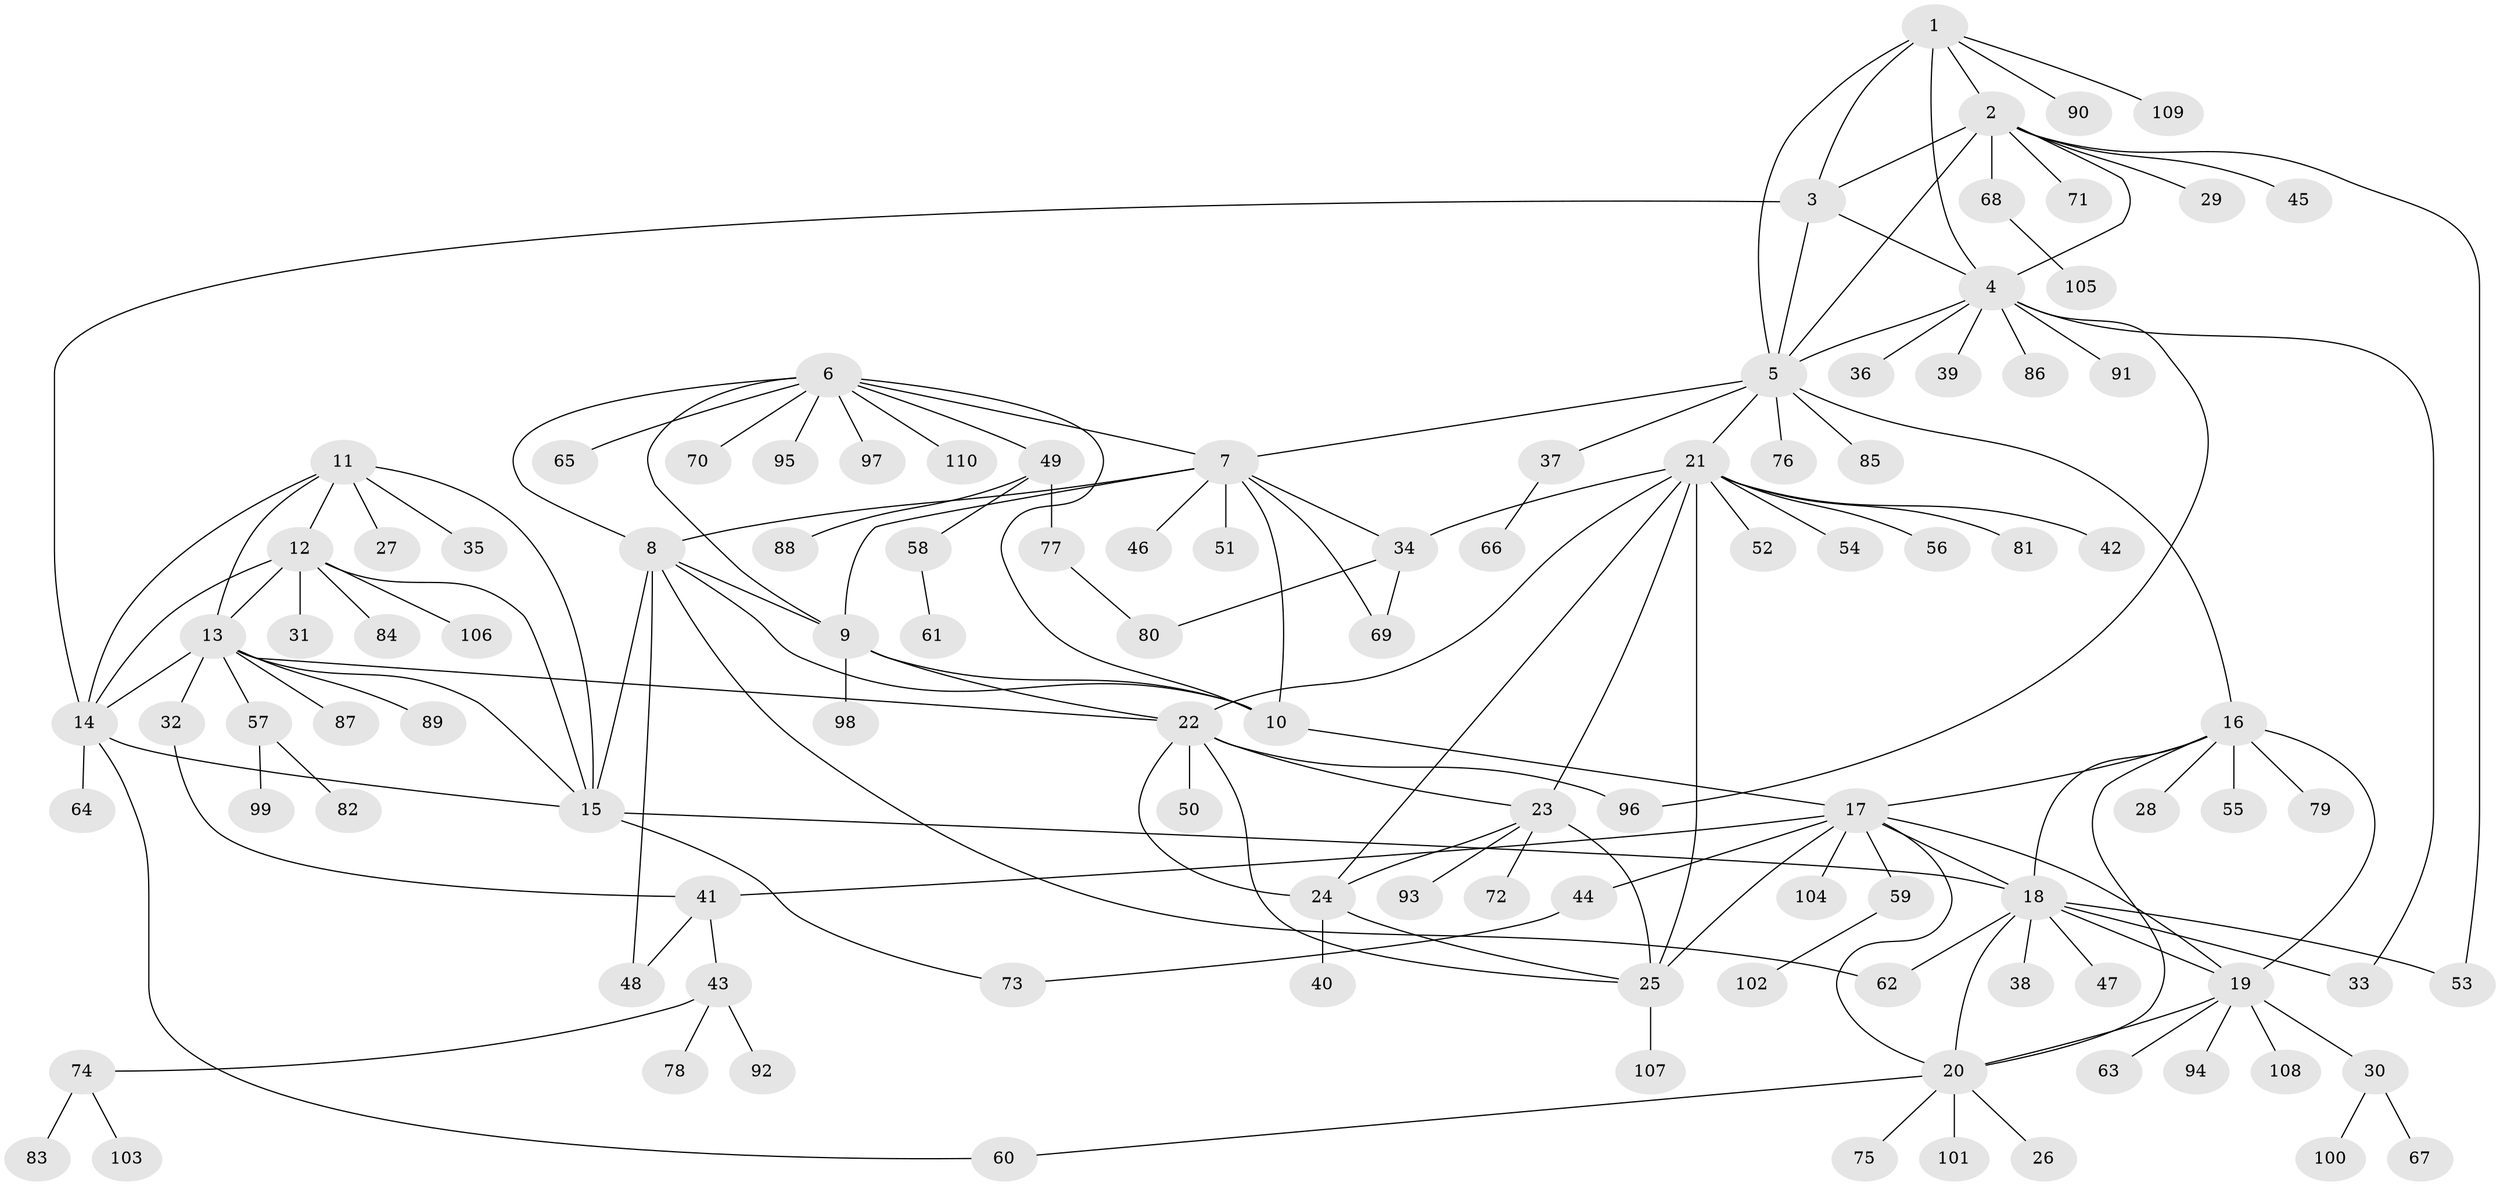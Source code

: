 // Generated by graph-tools (version 1.1) at 2025/37/03/09/25 02:37:28]
// undirected, 110 vertices, 156 edges
graph export_dot {
graph [start="1"]
  node [color=gray90,style=filled];
  1;
  2;
  3;
  4;
  5;
  6;
  7;
  8;
  9;
  10;
  11;
  12;
  13;
  14;
  15;
  16;
  17;
  18;
  19;
  20;
  21;
  22;
  23;
  24;
  25;
  26;
  27;
  28;
  29;
  30;
  31;
  32;
  33;
  34;
  35;
  36;
  37;
  38;
  39;
  40;
  41;
  42;
  43;
  44;
  45;
  46;
  47;
  48;
  49;
  50;
  51;
  52;
  53;
  54;
  55;
  56;
  57;
  58;
  59;
  60;
  61;
  62;
  63;
  64;
  65;
  66;
  67;
  68;
  69;
  70;
  71;
  72;
  73;
  74;
  75;
  76;
  77;
  78;
  79;
  80;
  81;
  82;
  83;
  84;
  85;
  86;
  87;
  88;
  89;
  90;
  91;
  92;
  93;
  94;
  95;
  96;
  97;
  98;
  99;
  100;
  101;
  102;
  103;
  104;
  105;
  106;
  107;
  108;
  109;
  110;
  1 -- 2;
  1 -- 3;
  1 -- 4;
  1 -- 5;
  1 -- 90;
  1 -- 109;
  2 -- 3;
  2 -- 4;
  2 -- 5;
  2 -- 29;
  2 -- 45;
  2 -- 53;
  2 -- 68;
  2 -- 71;
  3 -- 4;
  3 -- 5;
  3 -- 14;
  4 -- 5;
  4 -- 33;
  4 -- 36;
  4 -- 39;
  4 -- 86;
  4 -- 91;
  4 -- 96;
  5 -- 7;
  5 -- 16;
  5 -- 21;
  5 -- 37;
  5 -- 76;
  5 -- 85;
  6 -- 7;
  6 -- 8;
  6 -- 9;
  6 -- 10;
  6 -- 49;
  6 -- 65;
  6 -- 70;
  6 -- 95;
  6 -- 97;
  6 -- 110;
  7 -- 8;
  7 -- 9;
  7 -- 10;
  7 -- 34;
  7 -- 46;
  7 -- 51;
  7 -- 69;
  8 -- 9;
  8 -- 10;
  8 -- 15;
  8 -- 48;
  8 -- 62;
  9 -- 10;
  9 -- 22;
  9 -- 98;
  10 -- 17;
  11 -- 12;
  11 -- 13;
  11 -- 14;
  11 -- 15;
  11 -- 27;
  11 -- 35;
  12 -- 13;
  12 -- 14;
  12 -- 15;
  12 -- 31;
  12 -- 84;
  12 -- 106;
  13 -- 14;
  13 -- 15;
  13 -- 22;
  13 -- 32;
  13 -- 57;
  13 -- 87;
  13 -- 89;
  14 -- 15;
  14 -- 60;
  14 -- 64;
  15 -- 18;
  15 -- 73;
  16 -- 17;
  16 -- 18;
  16 -- 19;
  16 -- 20;
  16 -- 28;
  16 -- 55;
  16 -- 79;
  17 -- 18;
  17 -- 19;
  17 -- 20;
  17 -- 25;
  17 -- 41;
  17 -- 44;
  17 -- 59;
  17 -- 104;
  18 -- 19;
  18 -- 20;
  18 -- 33;
  18 -- 38;
  18 -- 47;
  18 -- 53;
  18 -- 62;
  19 -- 20;
  19 -- 30;
  19 -- 63;
  19 -- 94;
  19 -- 108;
  20 -- 26;
  20 -- 60;
  20 -- 75;
  20 -- 101;
  21 -- 22;
  21 -- 23;
  21 -- 24;
  21 -- 25;
  21 -- 34;
  21 -- 42;
  21 -- 52;
  21 -- 54;
  21 -- 56;
  21 -- 81;
  22 -- 23;
  22 -- 24;
  22 -- 25;
  22 -- 50;
  22 -- 96;
  23 -- 24;
  23 -- 25;
  23 -- 72;
  23 -- 93;
  24 -- 25;
  24 -- 40;
  25 -- 107;
  30 -- 67;
  30 -- 100;
  32 -- 41;
  34 -- 69;
  34 -- 80;
  37 -- 66;
  41 -- 43;
  41 -- 48;
  43 -- 74;
  43 -- 78;
  43 -- 92;
  44 -- 73;
  49 -- 58;
  49 -- 77;
  49 -- 88;
  57 -- 82;
  57 -- 99;
  58 -- 61;
  59 -- 102;
  68 -- 105;
  74 -- 83;
  74 -- 103;
  77 -- 80;
}
